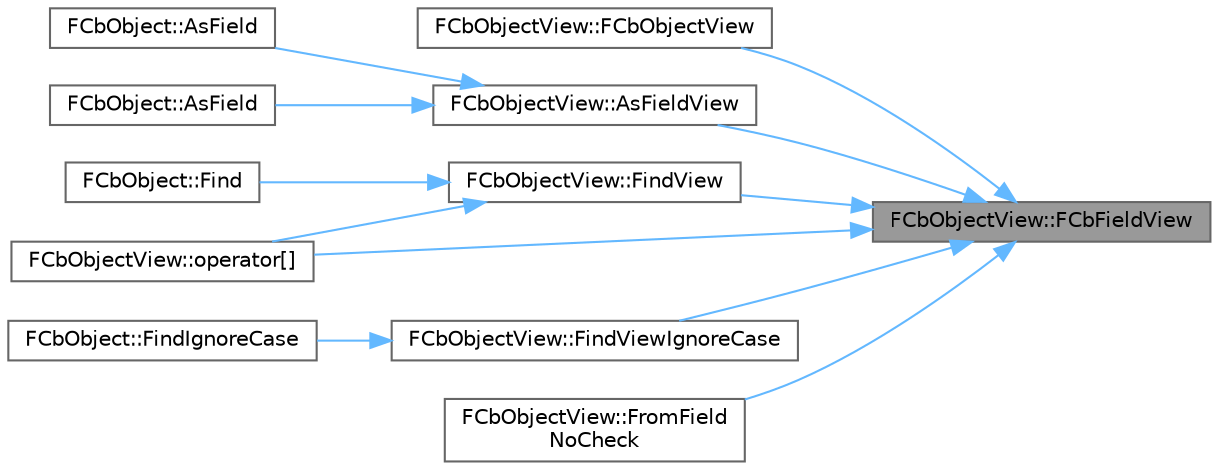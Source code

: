 digraph "FCbObjectView::FCbFieldView"
{
 // INTERACTIVE_SVG=YES
 // LATEX_PDF_SIZE
  bgcolor="transparent";
  edge [fontname=Helvetica,fontsize=10,labelfontname=Helvetica,labelfontsize=10];
  node [fontname=Helvetica,fontsize=10,shape=box,height=0.2,width=0.4];
  rankdir="RL";
  Node1 [id="Node000001",label="FCbObjectView::FCbFieldView",height=0.2,width=0.4,color="gray40", fillcolor="grey60", style="filled", fontcolor="black",tooltip=" "];
  Node1 -> Node2 [id="edge1_Node000001_Node000002",dir="back",color="steelblue1",style="solid",tooltip=" "];
  Node2 [id="Node000002",label="FCbObjectView::FCbObjectView",height=0.2,width=0.4,color="grey40", fillcolor="white", style="filled",URL="$dc/d1a/classFCbObjectView.html#af8ba1e6412aa53c4129a7b0571f562b8",tooltip="Construct an object from an object field."];
  Node1 -> Node3 [id="edge2_Node000001_Node000003",dir="back",color="steelblue1",style="solid",tooltip=" "];
  Node3 [id="Node000003",label="FCbObjectView::AsFieldView",height=0.2,width=0.4,color="grey40", fillcolor="white", style="filled",URL="$dc/d1a/classFCbObjectView.html#a201d0f135649a411660f65b47d15e4f2",tooltip="Access the object as an object field."];
  Node3 -> Node4 [id="edge3_Node000003_Node000004",dir="back",color="steelblue1",style="solid",tooltip=" "];
  Node4 [id="Node000004",label="FCbObject::AsField",height=0.2,width=0.4,color="grey40", fillcolor="white", style="filled",URL="$d8/d23/classFCbObject.html#a8a7dfd21790350dc1184627b34e99c48",tooltip=" "];
  Node3 -> Node5 [id="edge4_Node000003_Node000005",dir="back",color="steelblue1",style="solid",tooltip=" "];
  Node5 [id="Node000005",label="FCbObject::AsField",height=0.2,width=0.4,color="grey40", fillcolor="white", style="filled",URL="$d8/d23/classFCbObject.html#aed4719e5227b99de267d81c9e5307c89",tooltip="Access the object as an object field."];
  Node1 -> Node6 [id="edge5_Node000001_Node000006",dir="back",color="steelblue1",style="solid",tooltip=" "];
  Node6 [id="Node000006",label="FCbObjectView::FindView",height=0.2,width=0.4,color="grey40", fillcolor="white", style="filled",URL="$dc/d1a/classFCbObjectView.html#a0976b1b32e1cc746af70b6ff49e0fdc1",tooltip="Find a field by case-sensitive name comparison."];
  Node6 -> Node7 [id="edge6_Node000006_Node000007",dir="back",color="steelblue1",style="solid",tooltip=" "];
  Node7 [id="Node000007",label="FCbObject::Find",height=0.2,width=0.4,color="grey40", fillcolor="white", style="filled",URL="$d8/d23/classFCbObject.html#a9f59e72ff420b13e167c72f78c21173b",tooltip="Find a field by case-sensitive name comparison."];
  Node6 -> Node8 [id="edge7_Node000006_Node000008",dir="back",color="steelblue1",style="solid",tooltip=" "];
  Node8 [id="Node000008",label="FCbObjectView::operator[]",height=0.2,width=0.4,color="grey40", fillcolor="white", style="filled",URL="$dc/d1a/classFCbObjectView.html#a85422ae09deeff65f4aefe36fc7bd5de",tooltip="Find a field by case-sensitive name comparison."];
  Node1 -> Node9 [id="edge8_Node000001_Node000009",dir="back",color="steelblue1",style="solid",tooltip=" "];
  Node9 [id="Node000009",label="FCbObjectView::FindViewIgnoreCase",height=0.2,width=0.4,color="grey40", fillcolor="white", style="filled",URL="$dc/d1a/classFCbObjectView.html#a29c7528b98af4923af6caf2cb2b10102",tooltip="Find a field by case-insensitive name comparison."];
  Node9 -> Node10 [id="edge9_Node000009_Node000010",dir="back",color="steelblue1",style="solid",tooltip=" "];
  Node10 [id="Node000010",label="FCbObject::FindIgnoreCase",height=0.2,width=0.4,color="grey40", fillcolor="white", style="filled",URL="$d8/d23/classFCbObject.html#a4be1e3ce4b5077a38cde574a4ad2746d",tooltip="Find a field by case-insensitive name comparison."];
  Node1 -> Node11 [id="edge10_Node000001_Node000011",dir="back",color="steelblue1",style="solid",tooltip=" "];
  Node11 [id="Node000011",label="FCbObjectView::FromField\lNoCheck",height=0.2,width=0.4,color="grey40", fillcolor="white", style="filled",URL="$dc/d1a/classFCbObjectView.html#ac1117566bd42d0a0b81650703ec85b39",tooltip="Construct an object from an object field."];
  Node1 -> Node8 [id="edge11_Node000001_Node000008",dir="back",color="steelblue1",style="solid",tooltip=" "];
}
